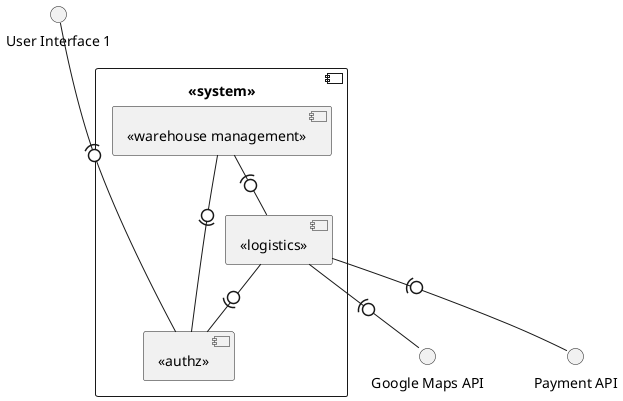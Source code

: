@startuml LV System Context Diagram
top to bottom direction

component "<<system>>" as system{

component "<<authz>>" as authz

component "<<warehouse management>>" as whManagement

component "<<logistics>>" as logistics

}

interface "Google Maps API" as mapsAPI
interface "User Interface 1" as UI1
interface "Payment API" as paymentAPI

UI1 --(0-- authz
whManagement -0)- authz
whManagement -(0- logistics

logistics -(0- mapsAPI
logistics -(0- paymentAPI
logistics -0)- authz

@enduml
